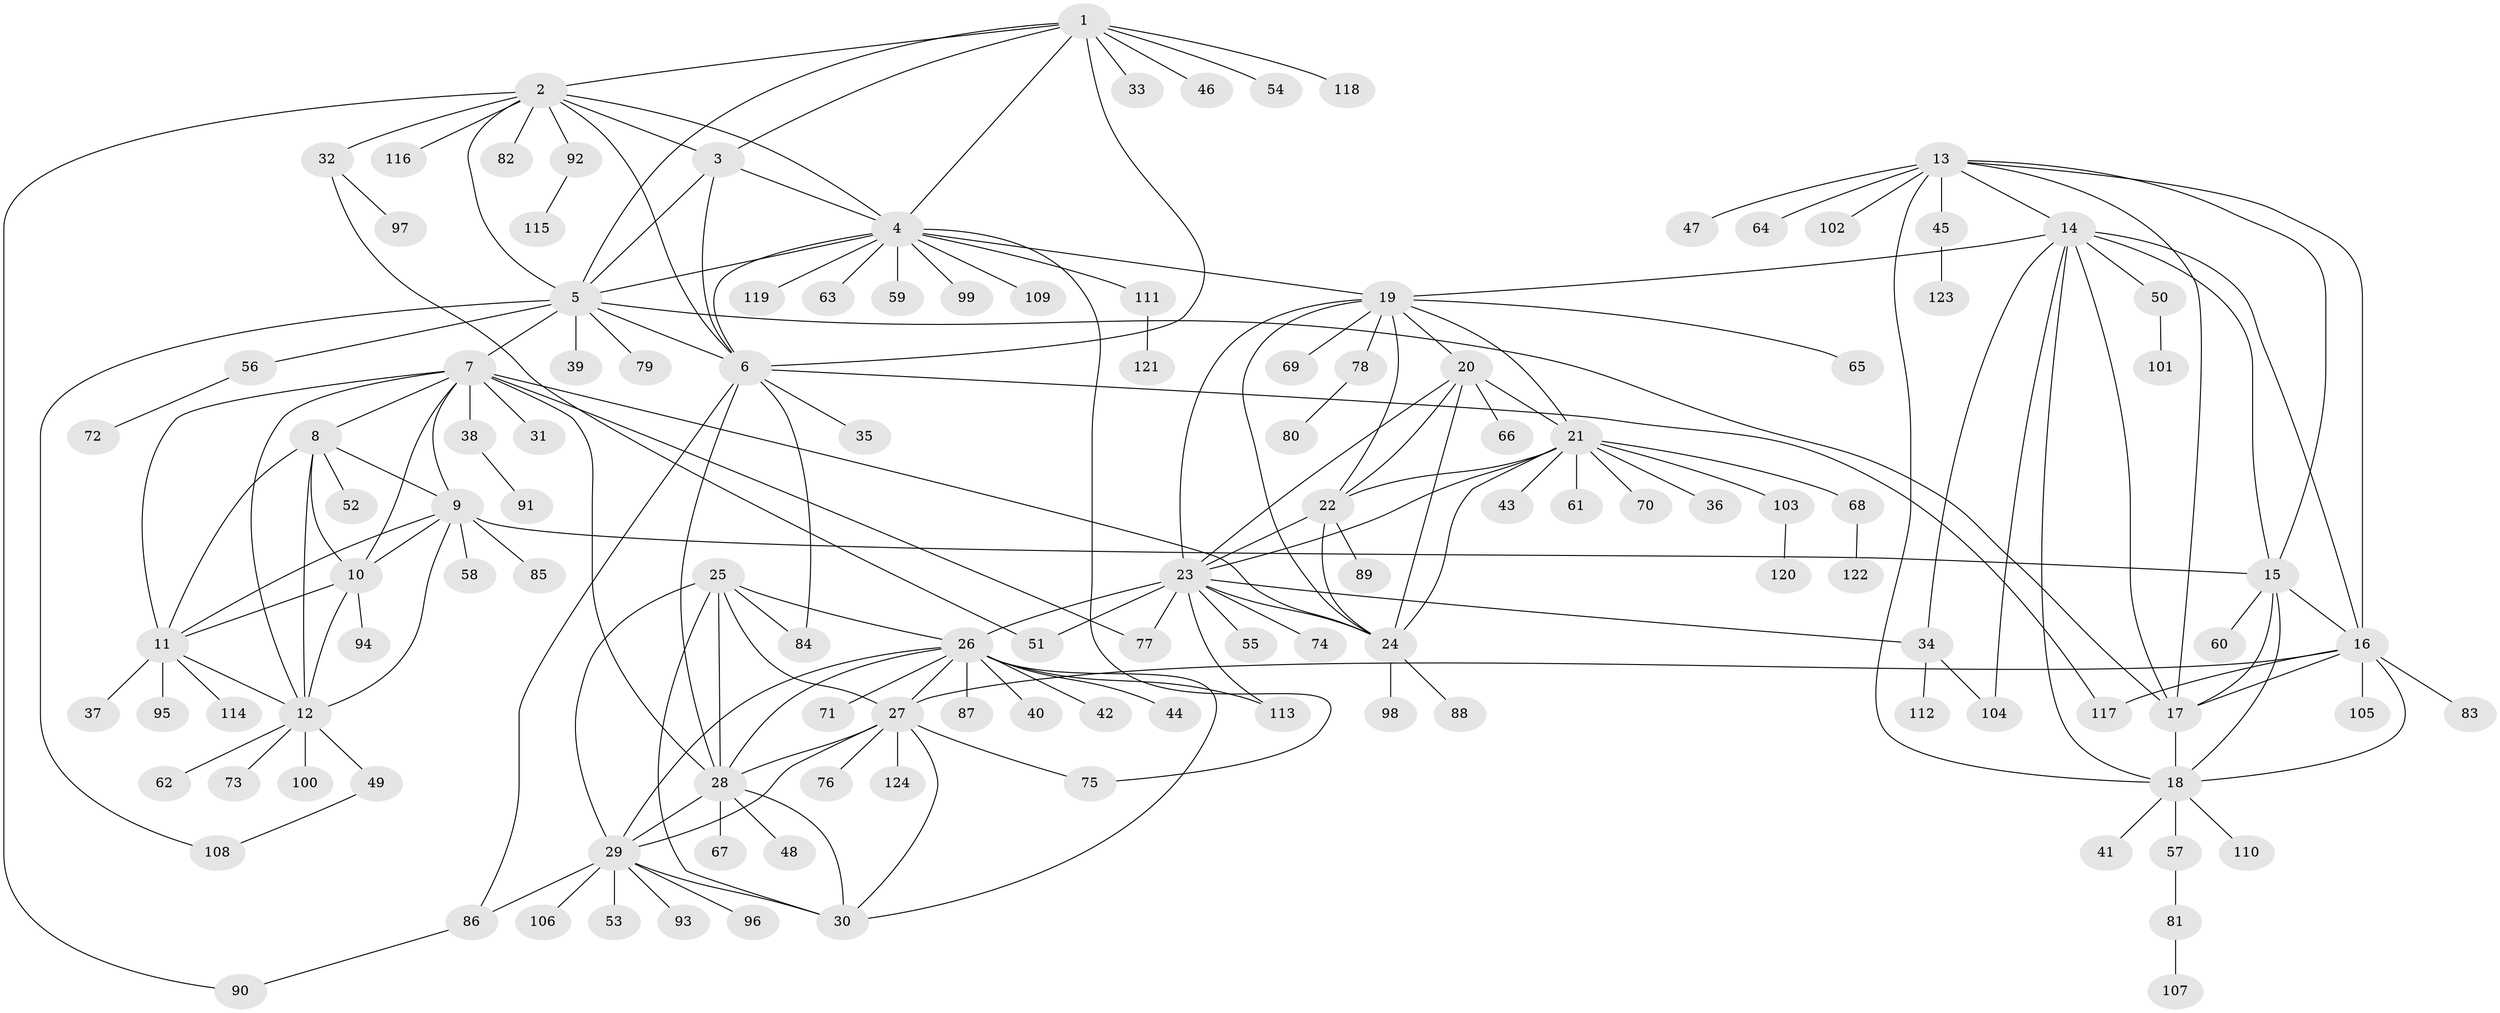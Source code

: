// coarse degree distribution, {12: 0.021052631578947368, 3: 0.031578947368421054, 16: 0.010526315789473684, 8: 0.021052631578947368, 11: 0.010526315789473684, 7: 0.06315789473684211, 5: 0.042105263157894736, 6: 0.021052631578947368, 14: 0.010526315789473684, 9: 0.010526315789473684, 10: 0.010526315789473684, 15: 0.010526315789473684, 4: 0.010526315789473684, 1: 0.6105263157894737, 2: 0.11578947368421053}
// Generated by graph-tools (version 1.1) at 2025/52/02/27/25 19:52:22]
// undirected, 124 vertices, 190 edges
graph export_dot {
graph [start="1"]
  node [color=gray90,style=filled];
  1;
  2;
  3;
  4;
  5;
  6;
  7;
  8;
  9;
  10;
  11;
  12;
  13;
  14;
  15;
  16;
  17;
  18;
  19;
  20;
  21;
  22;
  23;
  24;
  25;
  26;
  27;
  28;
  29;
  30;
  31;
  32;
  33;
  34;
  35;
  36;
  37;
  38;
  39;
  40;
  41;
  42;
  43;
  44;
  45;
  46;
  47;
  48;
  49;
  50;
  51;
  52;
  53;
  54;
  55;
  56;
  57;
  58;
  59;
  60;
  61;
  62;
  63;
  64;
  65;
  66;
  67;
  68;
  69;
  70;
  71;
  72;
  73;
  74;
  75;
  76;
  77;
  78;
  79;
  80;
  81;
  82;
  83;
  84;
  85;
  86;
  87;
  88;
  89;
  90;
  91;
  92;
  93;
  94;
  95;
  96;
  97;
  98;
  99;
  100;
  101;
  102;
  103;
  104;
  105;
  106;
  107;
  108;
  109;
  110;
  111;
  112;
  113;
  114;
  115;
  116;
  117;
  118;
  119;
  120;
  121;
  122;
  123;
  124;
  1 -- 2;
  1 -- 3;
  1 -- 4;
  1 -- 5;
  1 -- 6;
  1 -- 33;
  1 -- 46;
  1 -- 54;
  1 -- 118;
  2 -- 3;
  2 -- 4;
  2 -- 5;
  2 -- 6;
  2 -- 32;
  2 -- 82;
  2 -- 90;
  2 -- 92;
  2 -- 116;
  3 -- 4;
  3 -- 5;
  3 -- 6;
  4 -- 5;
  4 -- 6;
  4 -- 19;
  4 -- 59;
  4 -- 63;
  4 -- 75;
  4 -- 99;
  4 -- 109;
  4 -- 111;
  4 -- 119;
  5 -- 6;
  5 -- 7;
  5 -- 17;
  5 -- 39;
  5 -- 56;
  5 -- 79;
  5 -- 108;
  6 -- 28;
  6 -- 35;
  6 -- 84;
  6 -- 86;
  6 -- 117;
  7 -- 8;
  7 -- 9;
  7 -- 10;
  7 -- 11;
  7 -- 12;
  7 -- 24;
  7 -- 28;
  7 -- 31;
  7 -- 38;
  7 -- 77;
  8 -- 9;
  8 -- 10;
  8 -- 11;
  8 -- 12;
  8 -- 52;
  9 -- 10;
  9 -- 11;
  9 -- 12;
  9 -- 15;
  9 -- 58;
  9 -- 85;
  10 -- 11;
  10 -- 12;
  10 -- 94;
  11 -- 12;
  11 -- 37;
  11 -- 95;
  11 -- 114;
  12 -- 49;
  12 -- 62;
  12 -- 73;
  12 -- 100;
  13 -- 14;
  13 -- 15;
  13 -- 16;
  13 -- 17;
  13 -- 18;
  13 -- 45;
  13 -- 47;
  13 -- 64;
  13 -- 102;
  14 -- 15;
  14 -- 16;
  14 -- 17;
  14 -- 18;
  14 -- 19;
  14 -- 34;
  14 -- 50;
  14 -- 104;
  15 -- 16;
  15 -- 17;
  15 -- 18;
  15 -- 60;
  16 -- 17;
  16 -- 18;
  16 -- 27;
  16 -- 83;
  16 -- 105;
  16 -- 117;
  17 -- 18;
  18 -- 41;
  18 -- 57;
  18 -- 110;
  19 -- 20;
  19 -- 21;
  19 -- 22;
  19 -- 23;
  19 -- 24;
  19 -- 65;
  19 -- 69;
  19 -- 78;
  20 -- 21;
  20 -- 22;
  20 -- 23;
  20 -- 24;
  20 -- 66;
  21 -- 22;
  21 -- 23;
  21 -- 24;
  21 -- 36;
  21 -- 43;
  21 -- 61;
  21 -- 68;
  21 -- 70;
  21 -- 103;
  22 -- 23;
  22 -- 24;
  22 -- 89;
  23 -- 24;
  23 -- 26;
  23 -- 34;
  23 -- 51;
  23 -- 55;
  23 -- 74;
  23 -- 77;
  23 -- 113;
  24 -- 88;
  24 -- 98;
  25 -- 26;
  25 -- 27;
  25 -- 28;
  25 -- 29;
  25 -- 30;
  25 -- 84;
  26 -- 27;
  26 -- 28;
  26 -- 29;
  26 -- 30;
  26 -- 40;
  26 -- 42;
  26 -- 44;
  26 -- 71;
  26 -- 87;
  26 -- 113;
  27 -- 28;
  27 -- 29;
  27 -- 30;
  27 -- 75;
  27 -- 76;
  27 -- 124;
  28 -- 29;
  28 -- 30;
  28 -- 48;
  28 -- 67;
  29 -- 30;
  29 -- 53;
  29 -- 86;
  29 -- 93;
  29 -- 96;
  29 -- 106;
  32 -- 51;
  32 -- 97;
  34 -- 104;
  34 -- 112;
  38 -- 91;
  45 -- 123;
  49 -- 108;
  50 -- 101;
  56 -- 72;
  57 -- 81;
  68 -- 122;
  78 -- 80;
  81 -- 107;
  86 -- 90;
  92 -- 115;
  103 -- 120;
  111 -- 121;
}
